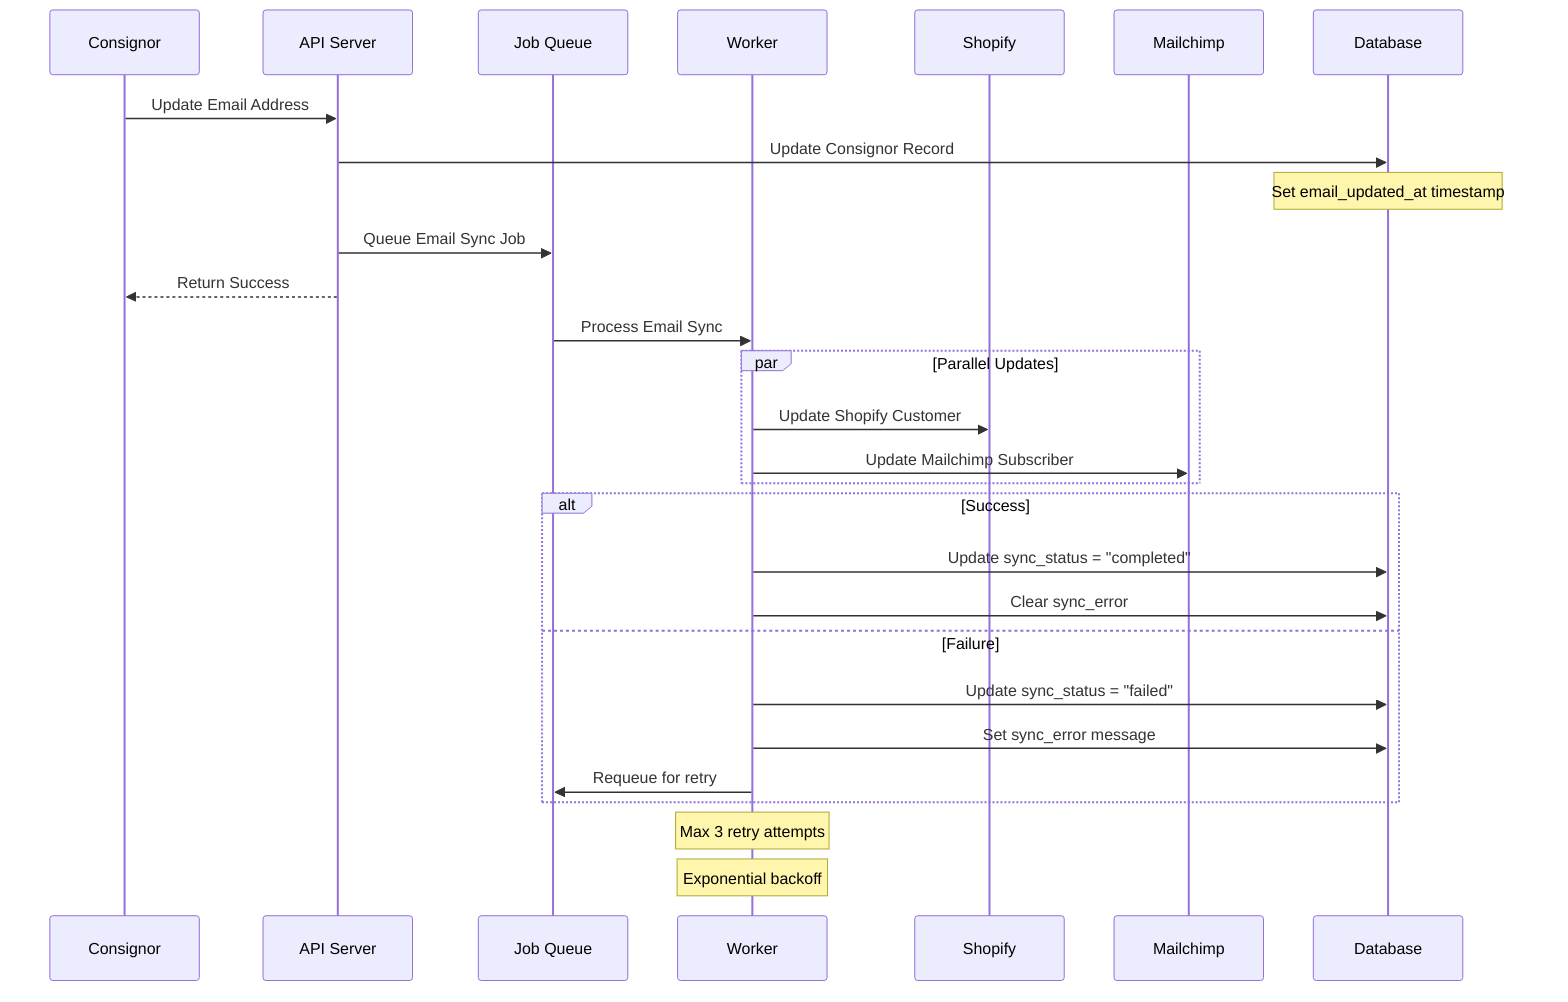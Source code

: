 sequenceDiagram
    participant C as Consignor
    participant API as API Server
    participant Q as Job Queue
    participant W as Worker
    participant S as Shopify
    participant M as Mailchimp
    participant DB as Database

    C->>API: Update Email Address
    API->>DB: Update Consignor Record
    Note over DB: Set email_updated_at timestamp
    API->>Q: Queue Email Sync Job
    API-->>C: Return Success

    Q->>W: Process Email Sync
    
    par Parallel Updates
        W->>S: Update Shopify Customer
        W->>M: Update Mailchimp Subscriber
    end

    alt Success
        W->>DB: Update sync_status = "completed"
        W->>DB: Clear sync_error
    else Failure
        W->>DB: Update sync_status = "failed"
        W->>DB: Set sync_error message
        W->>Q: Requeue for retry
    end

    Note over W: Max 3 retry attempts
    Note over W: Exponential backoff